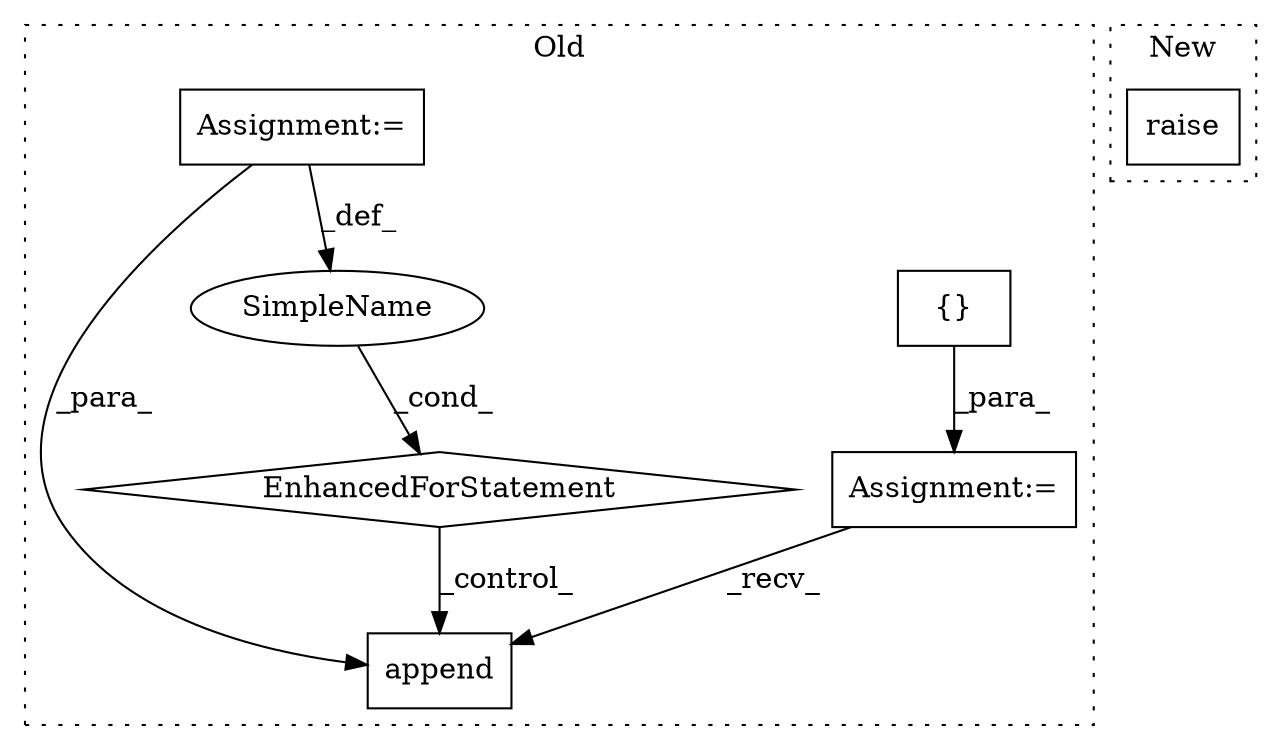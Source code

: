 digraph G {
subgraph cluster0 {
1 [label="append" a="32" s="2113,2140" l="7,1" shape="box"];
3 [label="Assignment:=" a="7" s="1621" l="1" shape="box"];
4 [label="EnhancedForStatement" a="70" s="1639,1734" l="53,2" shape="diamond"];
5 [label="SimpleName" a="42" s="1696" l="6" shape="ellipse"];
6 [label="{}" a="4" s="1631" l="2" shape="box"];
7 [label="Assignment:=" a="7" s="1639,1734" l="53,2" shape="box"];
label = "Old";
style="dotted";
}
subgraph cluster1 {
2 [label="raise" a="32" s="1783" l="7" shape="box"];
label = "New";
style="dotted";
}
3 -> 1 [label="_recv_"];
4 -> 1 [label="_control_"];
5 -> 4 [label="_cond_"];
6 -> 3 [label="_para_"];
7 -> 1 [label="_para_"];
7 -> 5 [label="_def_"];
}